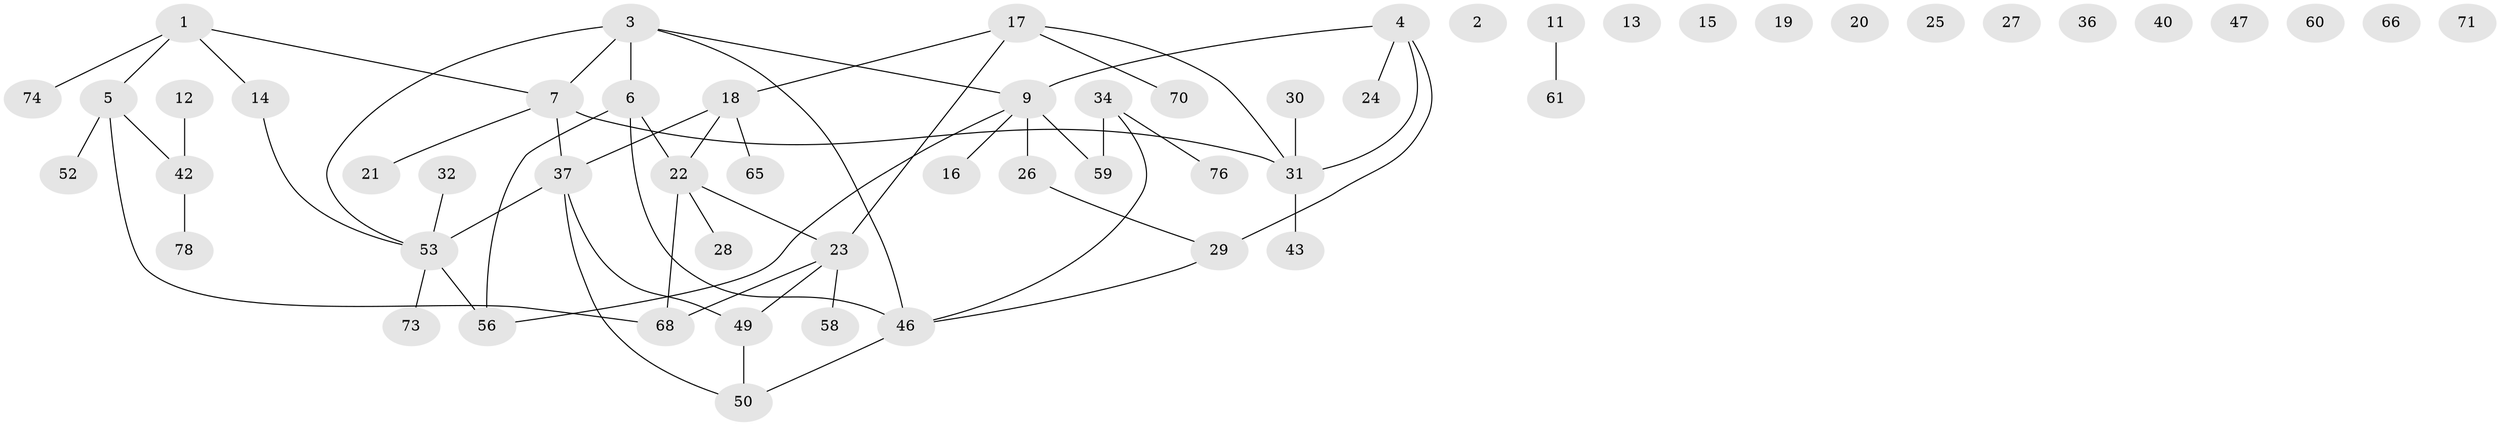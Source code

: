 // Generated by graph-tools (version 1.1) at 2025/23/03/03/25 07:23:28]
// undirected, 56 vertices, 58 edges
graph export_dot {
graph [start="1"]
  node [color=gray90,style=filled];
  1 [super="+44"];
  2 [super="+33"];
  3 [super="+10"];
  4 [super="+8"];
  5 [super="+55"];
  6 [super="+79"];
  7;
  9 [super="+35"];
  11 [super="+64"];
  12;
  13 [super="+41"];
  14;
  15;
  16 [super="+45"];
  17;
  18 [super="+72"];
  19;
  20;
  21;
  22 [super="+67"];
  23 [super="+77"];
  24;
  25;
  26 [super="+48"];
  27;
  28;
  29;
  30;
  31 [super="+39"];
  32;
  34;
  36;
  37 [super="+38"];
  40;
  42 [super="+57"];
  43 [super="+62"];
  46 [super="+51"];
  47;
  49 [super="+54"];
  50;
  52;
  53 [super="+63"];
  56;
  58;
  59 [super="+69"];
  60;
  61;
  65;
  66;
  68 [super="+75"];
  70;
  71;
  73;
  74;
  76;
  78;
  1 -- 14;
  1 -- 74;
  1 -- 7;
  1 -- 5;
  3 -- 6;
  3 -- 53;
  3 -- 7;
  3 -- 46;
  3 -- 9;
  4 -- 31;
  4 -- 24;
  4 -- 9;
  4 -- 29;
  5 -- 42;
  5 -- 52;
  5 -- 68;
  6 -- 46;
  6 -- 56;
  6 -- 22;
  7 -- 21;
  7 -- 31;
  7 -- 37;
  9 -- 16;
  9 -- 59 [weight=2];
  9 -- 26;
  9 -- 56;
  11 -- 61;
  12 -- 42;
  14 -- 53;
  17 -- 31;
  17 -- 70;
  17 -- 23;
  17 -- 18;
  18 -- 37;
  18 -- 65;
  18 -- 22;
  22 -- 23;
  22 -- 28;
  22 -- 68;
  23 -- 58;
  23 -- 68;
  23 -- 49;
  26 -- 29;
  29 -- 46;
  30 -- 31;
  31 -- 43;
  32 -- 53;
  34 -- 76;
  34 -- 46;
  34 -- 59;
  37 -- 49;
  37 -- 50;
  37 -- 53;
  42 -- 78;
  46 -- 50;
  49 -- 50;
  53 -- 56;
  53 -- 73;
}
